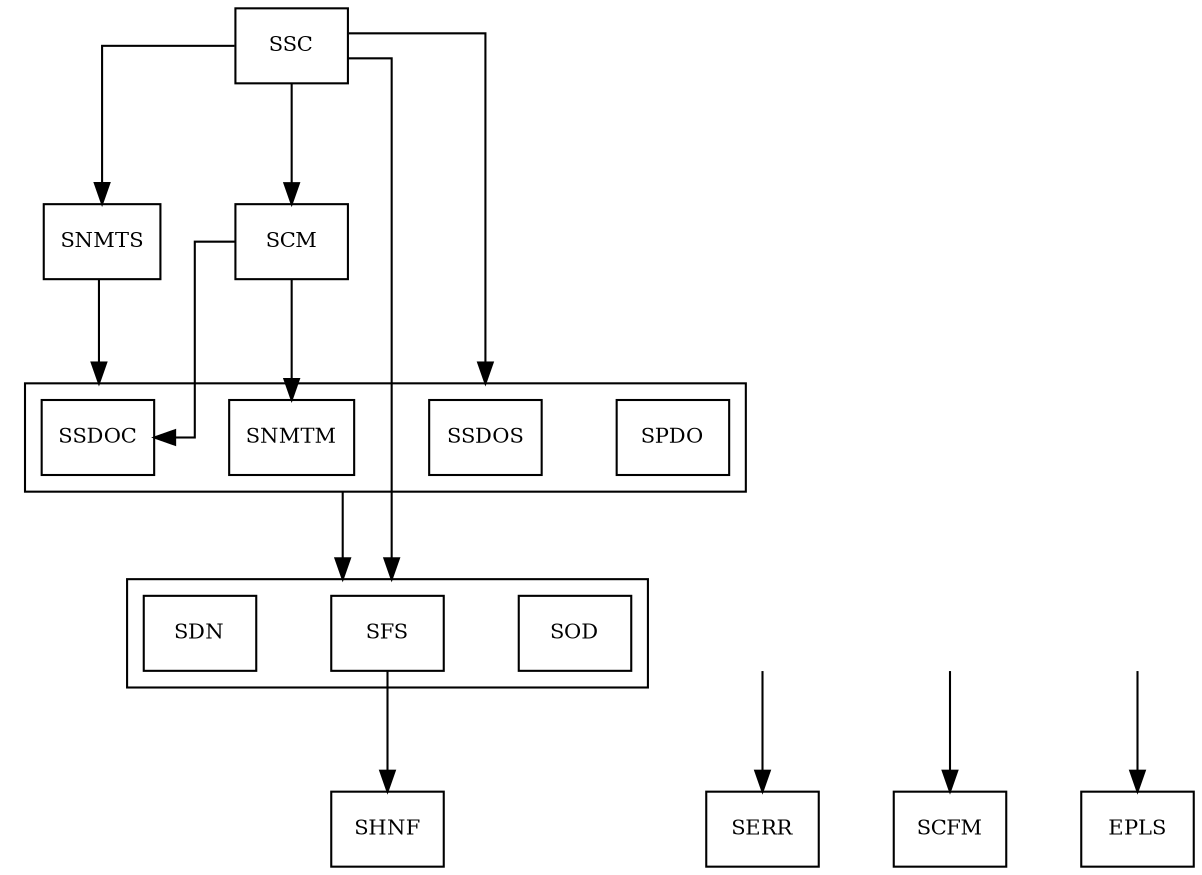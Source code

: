 digraph software_structure  {
    graph [ compound=true, rankdir="TB", nodesep=0.5, ranksep=0.8, splines=ortho ];
    node [ shape=box, fontsize="10" ];

    SSC;
	SNMTS;
	SCM;
	SHNF;
    
    subgraph cluster0 {
        SPDO;
        SSDOS;
        SSDOC;
        SNMTM;
    }

    subgraph cluster1 {
        SOD;
        SFS;
        SDN;
    }

    SSC -> SNMTS[weight=3];
	SSC -> SCM[weight=2];
	
    SCM -> { SSDOC; SNMTM };
    SNMTS -> SSDOC [lhead=cluster0, headport=n];
	
    SSC -> SFS[lhead=cluster1, headport=n, weight=1]
    SSC -> SSDOS[lhead=cluster0, headport=n, weight=1]
	SNMTM -> SFS[lhead=cluster1, ltail=cluster0]
	
    { rank=same; SHNF; SERR; SCFM; EPLS }
    SFS -> SHNF

    A [ style="invis" ]
    A -> SERR;
    B [ style="invis" ]
    B -> SCFM;
    C [ style="invis" ]
    C -> EPLS;
    
}